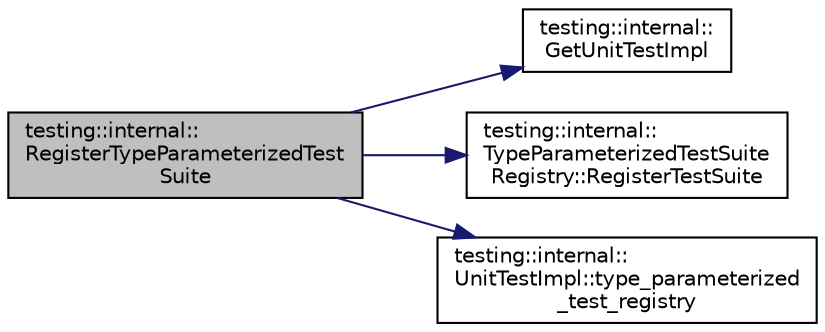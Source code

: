 digraph "testing::internal::RegisterTypeParameterizedTestSuite"
{
 // LATEX_PDF_SIZE
  bgcolor="transparent";
  edge [fontname="Helvetica",fontsize="10",labelfontname="Helvetica",labelfontsize="10"];
  node [fontname="Helvetica",fontsize="10",shape=record];
  rankdir="LR";
  Node1 [label="testing::internal::\lRegisterTypeParameterizedTest\lSuite",height=0.2,width=0.4,color="black", fillcolor="grey75", style="filled", fontcolor="black",tooltip=" "];
  Node1 -> Node2 [color="midnightblue",fontsize="10",style="solid",fontname="Helvetica"];
  Node2 [label="testing::internal::\lGetUnitTestImpl",height=0.2,width=0.4,color="black",URL="$namespacetesting_1_1internal.html#a9bd0caf5d16512de38b39599c13ee634",tooltip=" "];
  Node1 -> Node3 [color="midnightblue",fontsize="10",style="solid",fontname="Helvetica"];
  Node3 [label="testing::internal::\lTypeParameterizedTestSuite\lRegistry::RegisterTestSuite",height=0.2,width=0.4,color="black",URL="$classtesting_1_1internal_1_1TypeParameterizedTestSuiteRegistry.html#a8a41503ac32be0f634583a2e7ee1159a",tooltip=" "];
  Node1 -> Node4 [color="midnightblue",fontsize="10",style="solid",fontname="Helvetica"];
  Node4 [label="testing::internal::\lUnitTestImpl::type_parameterized\l_test_registry",height=0.2,width=0.4,color="black",URL="$classtesting_1_1internal_1_1UnitTestImpl.html#a54441174e71696a583fb174e67dd9246",tooltip=" "];
}
